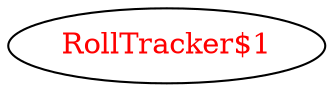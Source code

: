digraph dependencyGraph {
 concentrate=true;
 ranksep="2.0";
 rankdir="LR"; 
 splines="ortho";
"RollTracker$1" [fontcolor="red"];
}